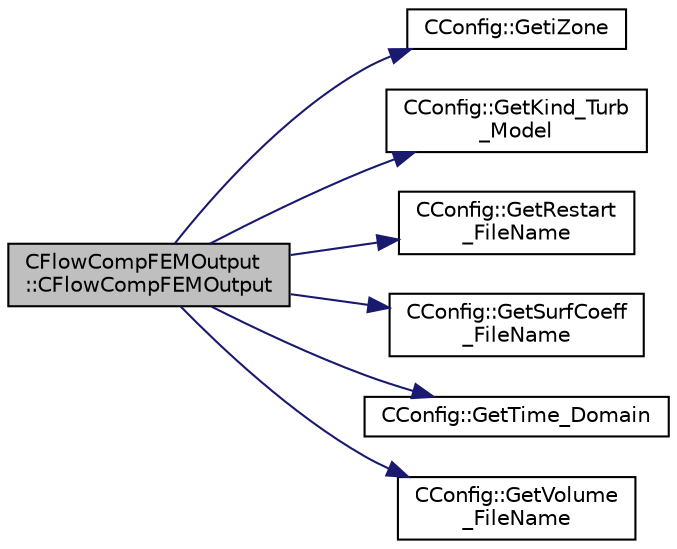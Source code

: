 digraph "CFlowCompFEMOutput::CFlowCompFEMOutput"
{
 // LATEX_PDF_SIZE
  edge [fontname="Helvetica",fontsize="10",labelfontname="Helvetica",labelfontsize="10"];
  node [fontname="Helvetica",fontsize="10",shape=record];
  rankdir="LR";
  Node1 [label="CFlowCompFEMOutput\l::CFlowCompFEMOutput",height=0.2,width=0.4,color="black", fillcolor="grey75", style="filled", fontcolor="black",tooltip="Constructor of the class."];
  Node1 -> Node2 [color="midnightblue",fontsize="10",style="solid",fontname="Helvetica"];
  Node2 [label="CConfig::GetiZone",height=0.2,width=0.4,color="black", fillcolor="white", style="filled",URL="$classCConfig.html#a1d6335b8fdef6fbcd9a08f7503d73ec1",tooltip="Provides the number of varaibles."];
  Node1 -> Node3 [color="midnightblue",fontsize="10",style="solid",fontname="Helvetica"];
  Node3 [label="CConfig::GetKind_Turb\l_Model",height=0.2,width=0.4,color="black", fillcolor="white", style="filled",URL="$classCConfig.html#a42cf888b42ce34079b2e3987bbf147dd",tooltip="Get the kind of the turbulence model."];
  Node1 -> Node4 [color="midnightblue",fontsize="10",style="solid",fontname="Helvetica"];
  Node4 [label="CConfig::GetRestart\l_FileName",height=0.2,width=0.4,color="black", fillcolor="white", style="filled",URL="$classCConfig.html#af3031af8509878702b4045584ab16ed3",tooltip="Get the name of the restart file for the flow variables."];
  Node1 -> Node5 [color="midnightblue",fontsize="10",style="solid",fontname="Helvetica"];
  Node5 [label="CConfig::GetSurfCoeff\l_FileName",height=0.2,width=0.4,color="black", fillcolor="white", style="filled",URL="$classCConfig.html#a16f99e8cc6c1bf42cc4a7b15e5d1dee1",tooltip="Get the name of the file with the surface information for the flow problem."];
  Node1 -> Node6 [color="midnightblue",fontsize="10",style="solid",fontname="Helvetica"];
  Node6 [label="CConfig::GetTime_Domain",height=0.2,width=0.4,color="black", fillcolor="white", style="filled",URL="$classCConfig.html#a85d2e3cf43b77c63642c40c235b853f3",tooltip="Check if the multizone problem is solved for time domain."];
  Node1 -> Node7 [color="midnightblue",fontsize="10",style="solid",fontname="Helvetica"];
  Node7 [label="CConfig::GetVolume\l_FileName",height=0.2,width=0.4,color="black", fillcolor="white", style="filled",URL="$classCConfig.html#a032b7d16a6ce08d53d69d3f258a89588",tooltip="Get the name of the file with the flow variables."];
}
